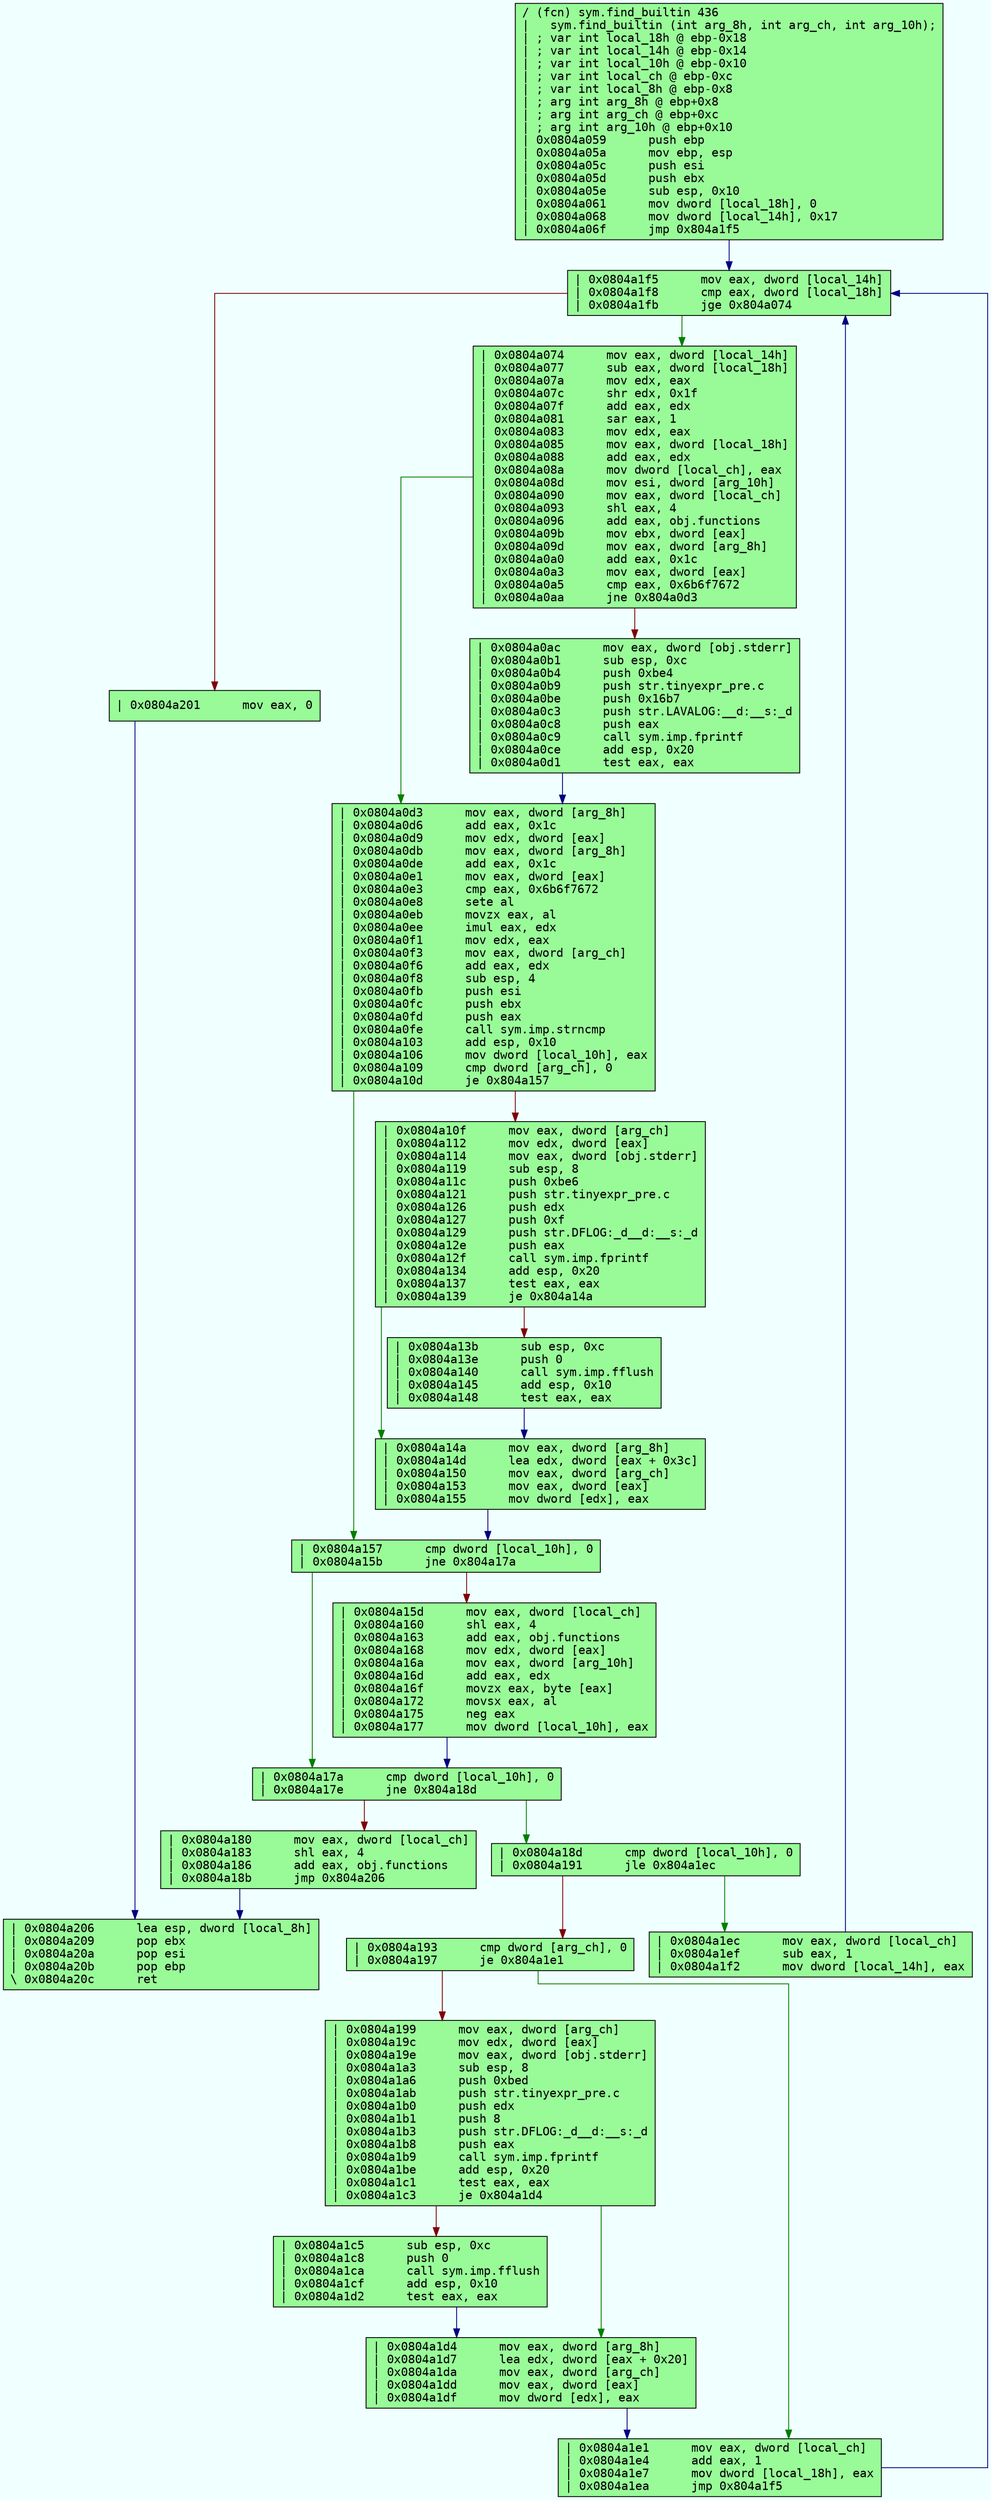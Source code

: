 digraph code {
	graph [bgcolor=azure fontsize=8 fontname="Courier" splines="ortho"];
	node [fillcolor=gray style=filled shape=box];
	edge [arrowhead="normal"];
	"0x0804a059" -> "0x0804a1f5" [color="#00007f"];
	"0x0804a059" [URL="sym.find_builtin/0x0804a059", fillcolor="palegreen",color="black", fontname="Courier",label="/ (fcn) sym.find_builtin 436\l|   sym.find_builtin (int arg_8h, int arg_ch, int arg_10h);\l| ; var int local_18h @ ebp-0x18\l| ; var int local_14h @ ebp-0x14\l| ; var int local_10h @ ebp-0x10\l| ; var int local_ch @ ebp-0xc\l| ; var int local_8h @ ebp-0x8\l| ; arg int arg_8h @ ebp+0x8\l| ; arg int arg_ch @ ebp+0xc\l| ; arg int arg_10h @ ebp+0x10\l| 0x0804a059      push ebp\l| 0x0804a05a      mov ebp, esp\l| 0x0804a05c      push esi\l| 0x0804a05d      push ebx\l| 0x0804a05e      sub esp, 0x10\l| 0x0804a061      mov dword [local_18h], 0\l| 0x0804a068      mov dword [local_14h], 0x17\l| 0x0804a06f      jmp 0x804a1f5\l"]
	"0x0804a074" -> "0x0804a0d3" [color="#007f00"];
	"0x0804a074" -> "0x0804a0ac" [color="#7f0000"];
	"0x0804a074" [URL="sym.find_builtin/0x0804a074", fillcolor="palegreen",color="black", fontname="Courier",label="| 0x0804a074      mov eax, dword [local_14h]\l| 0x0804a077      sub eax, dword [local_18h]\l| 0x0804a07a      mov edx, eax\l| 0x0804a07c      shr edx, 0x1f\l| 0x0804a07f      add eax, edx\l| 0x0804a081      sar eax, 1\l| 0x0804a083      mov edx, eax\l| 0x0804a085      mov eax, dword [local_18h]\l| 0x0804a088      add eax, edx\l| 0x0804a08a      mov dword [local_ch], eax\l| 0x0804a08d      mov esi, dword [arg_10h]\l| 0x0804a090      mov eax, dword [local_ch]\l| 0x0804a093      shl eax, 4\l| 0x0804a096      add eax, obj.functions\l| 0x0804a09b      mov ebx, dword [eax]\l| 0x0804a09d      mov eax, dword [arg_8h]\l| 0x0804a0a0      add eax, 0x1c\l| 0x0804a0a3      mov eax, dword [eax]\l| 0x0804a0a5      cmp eax, 0x6b6f7672\l| 0x0804a0aa      jne 0x804a0d3\l"]
	"0x0804a0ac" -> "0x0804a0d3" [color="#00007f"];
	"0x0804a0ac" [URL="sym.find_builtin/0x0804a0ac", fillcolor="palegreen",color="black", fontname="Courier",label="| 0x0804a0ac      mov eax, dword [obj.stderr]\l| 0x0804a0b1      sub esp, 0xc\l| 0x0804a0b4      push 0xbe4\l| 0x0804a0b9      push str.tinyexpr_pre.c\l| 0x0804a0be      push 0x16b7\l| 0x0804a0c3      push str.LAVALOG:__d:__s:_d\l| 0x0804a0c8      push eax\l| 0x0804a0c9      call sym.imp.fprintf\l| 0x0804a0ce      add esp, 0x20\l| 0x0804a0d1      test eax, eax\l"]
	"0x0804a0d3" -> "0x0804a157" [color="#007f00"];
	"0x0804a0d3" -> "0x0804a10f" [color="#7f0000"];
	"0x0804a0d3" [URL="sym.find_builtin/0x0804a0d3", fillcolor="palegreen",color="black", fontname="Courier",label="| 0x0804a0d3      mov eax, dword [arg_8h]\l| 0x0804a0d6      add eax, 0x1c\l| 0x0804a0d9      mov edx, dword [eax]\l| 0x0804a0db      mov eax, dword [arg_8h]\l| 0x0804a0de      add eax, 0x1c\l| 0x0804a0e1      mov eax, dword [eax]\l| 0x0804a0e3      cmp eax, 0x6b6f7672\l| 0x0804a0e8      sete al\l| 0x0804a0eb      movzx eax, al\l| 0x0804a0ee      imul eax, edx\l| 0x0804a0f1      mov edx, eax\l| 0x0804a0f3      mov eax, dword [arg_ch]\l| 0x0804a0f6      add eax, edx\l| 0x0804a0f8      sub esp, 4\l| 0x0804a0fb      push esi\l| 0x0804a0fc      push ebx\l| 0x0804a0fd      push eax\l| 0x0804a0fe      call sym.imp.strncmp\l| 0x0804a103      add esp, 0x10\l| 0x0804a106      mov dword [local_10h], eax\l| 0x0804a109      cmp dword [arg_ch], 0\l| 0x0804a10d      je 0x804a157\l"]
	"0x0804a10f" -> "0x0804a14a" [color="#007f00"];
	"0x0804a10f" -> "0x0804a13b" [color="#7f0000"];
	"0x0804a10f" [URL="sym.find_builtin/0x0804a10f", fillcolor="palegreen",color="black", fontname="Courier",label="| 0x0804a10f      mov eax, dword [arg_ch]\l| 0x0804a112      mov edx, dword [eax]\l| 0x0804a114      mov eax, dword [obj.stderr]\l| 0x0804a119      sub esp, 8\l| 0x0804a11c      push 0xbe6\l| 0x0804a121      push str.tinyexpr_pre.c\l| 0x0804a126      push edx\l| 0x0804a127      push 0xf\l| 0x0804a129      push str.DFLOG:_d__d:__s:_d\l| 0x0804a12e      push eax\l| 0x0804a12f      call sym.imp.fprintf\l| 0x0804a134      add esp, 0x20\l| 0x0804a137      test eax, eax\l| 0x0804a139      je 0x804a14a\l"]
	"0x0804a13b" -> "0x0804a14a" [color="#00007f"];
	"0x0804a13b" [URL="sym.find_builtin/0x0804a13b", fillcolor="palegreen",color="black", fontname="Courier",label="| 0x0804a13b      sub esp, 0xc\l| 0x0804a13e      push 0\l| 0x0804a140      call sym.imp.fflush\l| 0x0804a145      add esp, 0x10\l| 0x0804a148      test eax, eax\l"]
	"0x0804a14a" -> "0x0804a157" [color="#00007f"];
	"0x0804a14a" [URL="sym.find_builtin/0x0804a14a", fillcolor="palegreen",color="black", fontname="Courier",label="| 0x0804a14a      mov eax, dword [arg_8h]\l| 0x0804a14d      lea edx, dword [eax + 0x3c]\l| 0x0804a150      mov eax, dword [arg_ch]\l| 0x0804a153      mov eax, dword [eax]\l| 0x0804a155      mov dword [edx], eax\l"]
	"0x0804a157" -> "0x0804a17a" [color="#007f00"];
	"0x0804a157" -> "0x0804a15d" [color="#7f0000"];
	"0x0804a157" [URL="sym.find_builtin/0x0804a157", fillcolor="palegreen",color="black", fontname="Courier",label="| 0x0804a157      cmp dword [local_10h], 0\l| 0x0804a15b      jne 0x804a17a\l"]
	"0x0804a15d" -> "0x0804a17a" [color="#00007f"];
	"0x0804a15d" [URL="sym.find_builtin/0x0804a15d", fillcolor="palegreen",color="black", fontname="Courier",label="| 0x0804a15d      mov eax, dword [local_ch]\l| 0x0804a160      shl eax, 4\l| 0x0804a163      add eax, obj.functions\l| 0x0804a168      mov edx, dword [eax]\l| 0x0804a16a      mov eax, dword [arg_10h]\l| 0x0804a16d      add eax, edx\l| 0x0804a16f      movzx eax, byte [eax]\l| 0x0804a172      movsx eax, al\l| 0x0804a175      neg eax\l| 0x0804a177      mov dword [local_10h], eax\l"]
	"0x0804a17a" -> "0x0804a18d" [color="#007f00"];
	"0x0804a17a" -> "0x0804a180" [color="#7f0000"];
	"0x0804a17a" [URL="sym.find_builtin/0x0804a17a", fillcolor="palegreen",color="black", fontname="Courier",label="| 0x0804a17a      cmp dword [local_10h], 0\l| 0x0804a17e      jne 0x804a18d\l"]
	"0x0804a180" -> "0x0804a206" [color="#00007f"];
	"0x0804a180" [URL="sym.find_builtin/0x0804a180", fillcolor="palegreen",color="black", fontname="Courier",label="| 0x0804a180      mov eax, dword [local_ch]\l| 0x0804a183      shl eax, 4\l| 0x0804a186      add eax, obj.functions\l| 0x0804a18b      jmp 0x804a206\l"]
	"0x0804a18d" -> "0x0804a1ec" [color="#007f00"];
	"0x0804a18d" -> "0x0804a193" [color="#7f0000"];
	"0x0804a18d" [URL="sym.find_builtin/0x0804a18d", fillcolor="palegreen",color="black", fontname="Courier",label="| 0x0804a18d      cmp dword [local_10h], 0\l| 0x0804a191      jle 0x804a1ec\l"]
	"0x0804a193" -> "0x0804a1e1" [color="#007f00"];
	"0x0804a193" -> "0x0804a199" [color="#7f0000"];
	"0x0804a193" [URL="sym.find_builtin/0x0804a193", fillcolor="palegreen",color="black", fontname="Courier",label="| 0x0804a193      cmp dword [arg_ch], 0\l| 0x0804a197      je 0x804a1e1\l"]
	"0x0804a199" -> "0x0804a1d4" [color="#007f00"];
	"0x0804a199" -> "0x0804a1c5" [color="#7f0000"];
	"0x0804a199" [URL="sym.find_builtin/0x0804a199", fillcolor="palegreen",color="black", fontname="Courier",label="| 0x0804a199      mov eax, dword [arg_ch]\l| 0x0804a19c      mov edx, dword [eax]\l| 0x0804a19e      mov eax, dword [obj.stderr]\l| 0x0804a1a3      sub esp, 8\l| 0x0804a1a6      push 0xbed\l| 0x0804a1ab      push str.tinyexpr_pre.c\l| 0x0804a1b0      push edx\l| 0x0804a1b1      push 8\l| 0x0804a1b3      push str.DFLOG:_d__d:__s:_d\l| 0x0804a1b8      push eax\l| 0x0804a1b9      call sym.imp.fprintf\l| 0x0804a1be      add esp, 0x20\l| 0x0804a1c1      test eax, eax\l| 0x0804a1c3      je 0x804a1d4\l"]
	"0x0804a1c5" -> "0x0804a1d4" [color="#00007f"];
	"0x0804a1c5" [URL="sym.find_builtin/0x0804a1c5", fillcolor="palegreen",color="black", fontname="Courier",label="| 0x0804a1c5      sub esp, 0xc\l| 0x0804a1c8      push 0\l| 0x0804a1ca      call sym.imp.fflush\l| 0x0804a1cf      add esp, 0x10\l| 0x0804a1d2      test eax, eax\l"]
	"0x0804a1d4" -> "0x0804a1e1" [color="#00007f"];
	"0x0804a1d4" [URL="sym.find_builtin/0x0804a1d4", fillcolor="palegreen",color="black", fontname="Courier",label="| 0x0804a1d4      mov eax, dword [arg_8h]\l| 0x0804a1d7      lea edx, dword [eax + 0x20]\l| 0x0804a1da      mov eax, dword [arg_ch]\l| 0x0804a1dd      mov eax, dword [eax]\l| 0x0804a1df      mov dword [edx], eax\l"]
	"0x0804a1e1" -> "0x0804a1f5" [color="#00007f"];
	"0x0804a1e1" [URL="sym.find_builtin/0x0804a1e1", fillcolor="palegreen",color="black", fontname="Courier",label="| 0x0804a1e1      mov eax, dword [local_ch]\l| 0x0804a1e4      add eax, 1\l| 0x0804a1e7      mov dword [local_18h], eax\l| 0x0804a1ea      jmp 0x804a1f5\l"]
	"0x0804a1ec" -> "0x0804a1f5" [color="#00007f"];
	"0x0804a1ec" [URL="sym.find_builtin/0x0804a1ec", fillcolor="palegreen",color="black", fontname="Courier",label="| 0x0804a1ec      mov eax, dword [local_ch]\l| 0x0804a1ef      sub eax, 1\l| 0x0804a1f2      mov dword [local_14h], eax\l"]
	"0x0804a1f5" -> "0x0804a074" [color="#007f00"];
	"0x0804a1f5" -> "0x0804a201" [color="#7f0000"];
	"0x0804a1f5" [URL="sym.find_builtin/0x0804a1f5", fillcolor="palegreen",color="black", fontname="Courier",label="| 0x0804a1f5      mov eax, dword [local_14h]\l| 0x0804a1f8      cmp eax, dword [local_18h]\l| 0x0804a1fb      jge 0x804a074\l"]
	"0x0804a201" -> "0x0804a206" [color="#00007f"];
	"0x0804a201" [URL="sym.find_builtin/0x0804a201", fillcolor="palegreen",color="black", fontname="Courier",label="| 0x0804a201      mov eax, 0\l"]
	"0x0804a206" [URL="sym.find_builtin/0x0804a206", fillcolor="palegreen",color="black", fontname="Courier",label="| 0x0804a206      lea esp, dword [local_8h]\l| 0x0804a209      pop ebx\l| 0x0804a20a      pop esi\l| 0x0804a20b      pop ebp\l\\ 0x0804a20c      ret\l"]
}
